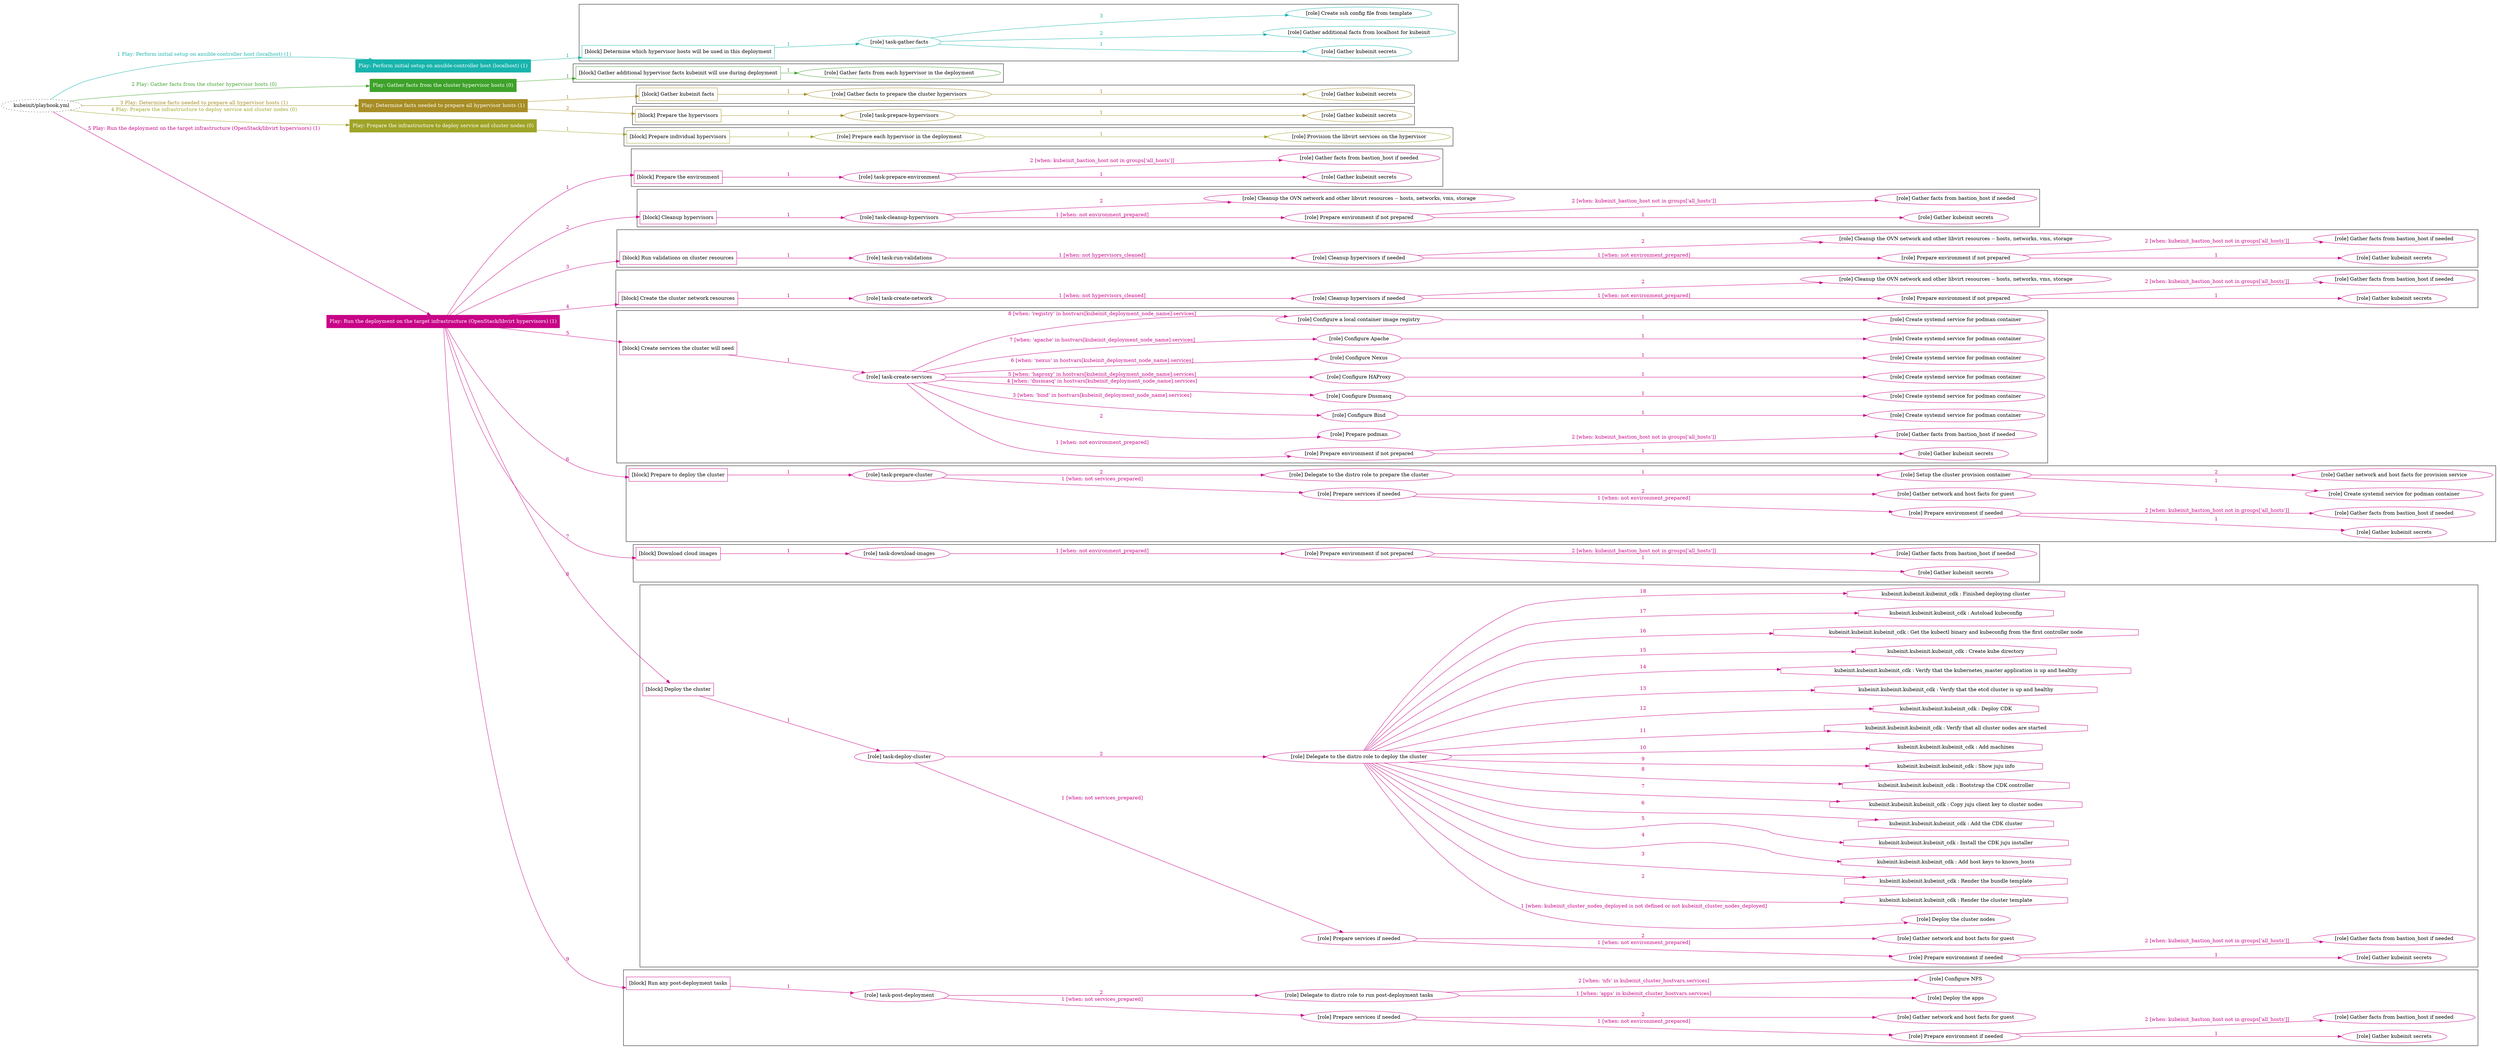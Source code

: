digraph {
	graph [concentrate=true ordering=in rankdir=LR ratio=fill]
	edge [esep=5 sep=10]
	"kubeinit/playbook.yml" [URL="/home/runner/work/kubeinit/kubeinit/kubeinit/playbook.yml" id=playbook_3039fa25 style=dotted]
	"kubeinit/playbook.yml" -> play_b10a71fa [label="1 Play: Perform initial setup on ansible-controller host (localhost) (1)" color="#18b4ad" fontcolor="#18b4ad" id=edge_play_b10a71fa labeltooltip="1 Play: Perform initial setup on ansible-controller host (localhost) (1)" tooltip="1 Play: Perform initial setup on ansible-controller host (localhost) (1)"]
	subgraph "Play: Perform initial setup on ansible-controller host (localhost) (1)" {
		play_b10a71fa [label="Play: Perform initial setup on ansible-controller host (localhost) (1)" URL="/home/runner/work/kubeinit/kubeinit/kubeinit/playbook.yml" color="#18b4ad" fontcolor="#ffffff" id=play_b10a71fa shape=box style=filled tooltip=localhost]
		play_b10a71fa -> block_a09d9162 [label=1 color="#18b4ad" fontcolor="#18b4ad" id=edge_block_a09d9162 labeltooltip=1 tooltip=1]
		subgraph cluster_block_a09d9162 {
			block_a09d9162 [label="[block] Determine which hypervisor hosts will be used in this deployment" URL="/home/runner/work/kubeinit/kubeinit/kubeinit/playbook.yml" color="#18b4ad" id=block_a09d9162 labeltooltip="Determine which hypervisor hosts will be used in this deployment" shape=box tooltip="Determine which hypervisor hosts will be used in this deployment"]
			block_a09d9162 -> role_ed4ad0ff [label="1 " color="#18b4ad" fontcolor="#18b4ad" id=edge_role_ed4ad0ff labeltooltip="1 " tooltip="1 "]
			subgraph "task-gather-facts" {
				role_ed4ad0ff [label="[role] task-gather-facts" URL="/home/runner/work/kubeinit/kubeinit/kubeinit/playbook.yml" color="#18b4ad" id=role_ed4ad0ff tooltip="task-gather-facts"]
				role_ed4ad0ff -> role_9c8046d5 [label="1 " color="#18b4ad" fontcolor="#18b4ad" id=edge_role_9c8046d5 labeltooltip="1 " tooltip="1 "]
				subgraph "Gather kubeinit secrets" {
					role_9c8046d5 [label="[role] Gather kubeinit secrets" URL="/home/runner/.ansible/collections/ansible_collections/kubeinit/kubeinit/roles/kubeinit_prepare/tasks/build_hypervisors_group.yml" color="#18b4ad" id=role_9c8046d5 tooltip="Gather kubeinit secrets"]
				}
				role_ed4ad0ff -> role_222e857c [label="2 " color="#18b4ad" fontcolor="#18b4ad" id=edge_role_222e857c labeltooltip="2 " tooltip="2 "]
				subgraph "Gather additional facts from localhost for kubeinit" {
					role_222e857c [label="[role] Gather additional facts from localhost for kubeinit" URL="/home/runner/.ansible/collections/ansible_collections/kubeinit/kubeinit/roles/kubeinit_prepare/tasks/build_hypervisors_group.yml" color="#18b4ad" id=role_222e857c tooltip="Gather additional facts from localhost for kubeinit"]
				}
				role_ed4ad0ff -> role_805cfefb [label="3 " color="#18b4ad" fontcolor="#18b4ad" id=edge_role_805cfefb labeltooltip="3 " tooltip="3 "]
				subgraph "Create ssh config file from template" {
					role_805cfefb [label="[role] Create ssh config file from template" URL="/home/runner/.ansible/collections/ansible_collections/kubeinit/kubeinit/roles/kubeinit_prepare/tasks/build_hypervisors_group.yml" color="#18b4ad" id=role_805cfefb tooltip="Create ssh config file from template"]
				}
			}
		}
	}
	"kubeinit/playbook.yml" -> play_fea22a9c [label="2 Play: Gather facts from the cluster hypervisor hosts (0)" color="#3ea22a" fontcolor="#3ea22a" id=edge_play_fea22a9c labeltooltip="2 Play: Gather facts from the cluster hypervisor hosts (0)" tooltip="2 Play: Gather facts from the cluster hypervisor hosts (0)"]
	subgraph "Play: Gather facts from the cluster hypervisor hosts (0)" {
		play_fea22a9c [label="Play: Gather facts from the cluster hypervisor hosts (0)" URL="/home/runner/work/kubeinit/kubeinit/kubeinit/playbook.yml" color="#3ea22a" fontcolor="#ffffff" id=play_fea22a9c shape=box style=filled tooltip="Play: Gather facts from the cluster hypervisor hosts (0)"]
		play_fea22a9c -> block_44a23bcb [label=1 color="#3ea22a" fontcolor="#3ea22a" id=edge_block_44a23bcb labeltooltip=1 tooltip=1]
		subgraph cluster_block_44a23bcb {
			block_44a23bcb [label="[block] Gather additional hypervisor facts kubeinit will use during deployment" URL="/home/runner/work/kubeinit/kubeinit/kubeinit/playbook.yml" color="#3ea22a" id=block_44a23bcb labeltooltip="Gather additional hypervisor facts kubeinit will use during deployment" shape=box tooltip="Gather additional hypervisor facts kubeinit will use during deployment"]
			block_44a23bcb -> role_b2a05b97 [label="1 " color="#3ea22a" fontcolor="#3ea22a" id=edge_role_b2a05b97 labeltooltip="1 " tooltip="1 "]
			subgraph "Gather facts from each hypervisor in the deployment" {
				role_b2a05b97 [label="[role] Gather facts from each hypervisor in the deployment" URL="/home/runner/work/kubeinit/kubeinit/kubeinit/playbook.yml" color="#3ea22a" id=role_b2a05b97 tooltip="Gather facts from each hypervisor in the deployment"]
			}
		}
	}
	"kubeinit/playbook.yml" -> play_687d8a14 [label="3 Play: Determine facts needed to prepare all hypervisor hosts (1)" color="#a78d25" fontcolor="#a78d25" id=edge_play_687d8a14 labeltooltip="3 Play: Determine facts needed to prepare all hypervisor hosts (1)" tooltip="3 Play: Determine facts needed to prepare all hypervisor hosts (1)"]
	subgraph "Play: Determine facts needed to prepare all hypervisor hosts (1)" {
		play_687d8a14 [label="Play: Determine facts needed to prepare all hypervisor hosts (1)" URL="/home/runner/work/kubeinit/kubeinit/kubeinit/playbook.yml" color="#a78d25" fontcolor="#ffffff" id=play_687d8a14 shape=box style=filled tooltip=localhost]
		play_687d8a14 -> block_27e7910b [label=1 color="#a78d25" fontcolor="#a78d25" id=edge_block_27e7910b labeltooltip=1 tooltip=1]
		subgraph cluster_block_27e7910b {
			block_27e7910b [label="[block] Gather kubeinit facts" URL="/home/runner/work/kubeinit/kubeinit/kubeinit/playbook.yml" color="#a78d25" id=block_27e7910b labeltooltip="Gather kubeinit facts" shape=box tooltip="Gather kubeinit facts"]
			block_27e7910b -> role_95e5f2c4 [label="1 " color="#a78d25" fontcolor="#a78d25" id=edge_role_95e5f2c4 labeltooltip="1 " tooltip="1 "]
			subgraph "Gather facts to prepare the cluster hypervisors" {
				role_95e5f2c4 [label="[role] Gather facts to prepare the cluster hypervisors" URL="/home/runner/work/kubeinit/kubeinit/kubeinit/playbook.yml" color="#a78d25" id=role_95e5f2c4 tooltip="Gather facts to prepare the cluster hypervisors"]
				role_95e5f2c4 -> role_c9f34643 [label="1 " color="#a78d25" fontcolor="#a78d25" id=edge_role_c9f34643 labeltooltip="1 " tooltip="1 "]
				subgraph "Gather kubeinit secrets" {
					role_c9f34643 [label="[role] Gather kubeinit secrets" URL="/home/runner/.ansible/collections/ansible_collections/kubeinit/kubeinit/roles/kubeinit_prepare/tasks/gather_kubeinit_facts.yml" color="#a78d25" id=role_c9f34643 tooltip="Gather kubeinit secrets"]
				}
			}
		}
		play_687d8a14 -> block_66b42778 [label=2 color="#a78d25" fontcolor="#a78d25" id=edge_block_66b42778 labeltooltip=2 tooltip=2]
		subgraph cluster_block_66b42778 {
			block_66b42778 [label="[block] Prepare the hypervisors" URL="/home/runner/work/kubeinit/kubeinit/kubeinit/playbook.yml" color="#a78d25" id=block_66b42778 labeltooltip="Prepare the hypervisors" shape=box tooltip="Prepare the hypervisors"]
			block_66b42778 -> role_39c14055 [label="1 " color="#a78d25" fontcolor="#a78d25" id=edge_role_39c14055 labeltooltip="1 " tooltip="1 "]
			subgraph "task-prepare-hypervisors" {
				role_39c14055 [label="[role] task-prepare-hypervisors" URL="/home/runner/work/kubeinit/kubeinit/kubeinit/playbook.yml" color="#a78d25" id=role_39c14055 tooltip="task-prepare-hypervisors"]
				role_39c14055 -> role_7871a11c [label="1 " color="#a78d25" fontcolor="#a78d25" id=edge_role_7871a11c labeltooltip="1 " tooltip="1 "]
				subgraph "Gather kubeinit secrets" {
					role_7871a11c [label="[role] Gather kubeinit secrets" URL="/home/runner/.ansible/collections/ansible_collections/kubeinit/kubeinit/roles/kubeinit_prepare/tasks/gather_kubeinit_facts.yml" color="#a78d25" id=role_7871a11c tooltip="Gather kubeinit secrets"]
				}
			}
		}
	}
	"kubeinit/playbook.yml" -> play_56f1f1bf [label="4 Play: Prepare the infrastructure to deploy service and cluster nodes (0)" color="#9fa428" fontcolor="#9fa428" id=edge_play_56f1f1bf labeltooltip="4 Play: Prepare the infrastructure to deploy service and cluster nodes (0)" tooltip="4 Play: Prepare the infrastructure to deploy service and cluster nodes (0)"]
	subgraph "Play: Prepare the infrastructure to deploy service and cluster nodes (0)" {
		play_56f1f1bf [label="Play: Prepare the infrastructure to deploy service and cluster nodes (0)" URL="/home/runner/work/kubeinit/kubeinit/kubeinit/playbook.yml" color="#9fa428" fontcolor="#ffffff" id=play_56f1f1bf shape=box style=filled tooltip="Play: Prepare the infrastructure to deploy service and cluster nodes (0)"]
		play_56f1f1bf -> block_8194e090 [label=1 color="#9fa428" fontcolor="#9fa428" id=edge_block_8194e090 labeltooltip=1 tooltip=1]
		subgraph cluster_block_8194e090 {
			block_8194e090 [label="[block] Prepare individual hypervisors" URL="/home/runner/work/kubeinit/kubeinit/kubeinit/playbook.yml" color="#9fa428" id=block_8194e090 labeltooltip="Prepare individual hypervisors" shape=box tooltip="Prepare individual hypervisors"]
			block_8194e090 -> role_e0cfa187 [label="1 " color="#9fa428" fontcolor="#9fa428" id=edge_role_e0cfa187 labeltooltip="1 " tooltip="1 "]
			subgraph "Prepare each hypervisor in the deployment" {
				role_e0cfa187 [label="[role] Prepare each hypervisor in the deployment" URL="/home/runner/work/kubeinit/kubeinit/kubeinit/playbook.yml" color="#9fa428" id=role_e0cfa187 tooltip="Prepare each hypervisor in the deployment"]
				role_e0cfa187 -> role_357cf993 [label="1 " color="#9fa428" fontcolor="#9fa428" id=edge_role_357cf993 labeltooltip="1 " tooltip="1 "]
				subgraph "Provision the libvirt services on the hypervisor" {
					role_357cf993 [label="[role] Provision the libvirt services on the hypervisor" URL="/home/runner/.ansible/collections/ansible_collections/kubeinit/kubeinit/roles/kubeinit_prepare/tasks/prepare_hypervisor.yml" color="#9fa428" id=role_357cf993 tooltip="Provision the libvirt services on the hypervisor"]
				}
			}
		}
	}
	"kubeinit/playbook.yml" -> play_c94fe840 [label="5 Play: Run the deployment on the target infrastructure (OpenStack/libvirt hypervisors) (1)" color="#c80487" fontcolor="#c80487" id=edge_play_c94fe840 labeltooltip="5 Play: Run the deployment on the target infrastructure (OpenStack/libvirt hypervisors) (1)" tooltip="5 Play: Run the deployment on the target infrastructure (OpenStack/libvirt hypervisors) (1)"]
	subgraph "Play: Run the deployment on the target infrastructure (OpenStack/libvirt hypervisors) (1)" {
		play_c94fe840 [label="Play: Run the deployment on the target infrastructure (OpenStack/libvirt hypervisors) (1)" URL="/home/runner/work/kubeinit/kubeinit/kubeinit/playbook.yml" color="#c80487" fontcolor="#ffffff" id=play_c94fe840 shape=box style=filled tooltip=localhost]
		play_c94fe840 -> block_fefea2fb [label=1 color="#c80487" fontcolor="#c80487" id=edge_block_fefea2fb labeltooltip=1 tooltip=1]
		subgraph cluster_block_fefea2fb {
			block_fefea2fb [label="[block] Prepare the environment" URL="/home/runner/work/kubeinit/kubeinit/kubeinit/playbook.yml" color="#c80487" id=block_fefea2fb labeltooltip="Prepare the environment" shape=box tooltip="Prepare the environment"]
			block_fefea2fb -> role_1c82b300 [label="1 " color="#c80487" fontcolor="#c80487" id=edge_role_1c82b300 labeltooltip="1 " tooltip="1 "]
			subgraph "task-prepare-environment" {
				role_1c82b300 [label="[role] task-prepare-environment" URL="/home/runner/work/kubeinit/kubeinit/kubeinit/playbook.yml" color="#c80487" id=role_1c82b300 tooltip="task-prepare-environment"]
				role_1c82b300 -> role_f1b8c4bc [label="1 " color="#c80487" fontcolor="#c80487" id=edge_role_f1b8c4bc labeltooltip="1 " tooltip="1 "]
				subgraph "Gather kubeinit secrets" {
					role_f1b8c4bc [label="[role] Gather kubeinit secrets" URL="/home/runner/.ansible/collections/ansible_collections/kubeinit/kubeinit/roles/kubeinit_prepare/tasks/gather_kubeinit_facts.yml" color="#c80487" id=role_f1b8c4bc tooltip="Gather kubeinit secrets"]
				}
				role_1c82b300 -> role_454d2843 [label="2 [when: kubeinit_bastion_host not in groups['all_hosts']]" color="#c80487" fontcolor="#c80487" id=edge_role_454d2843 labeltooltip="2 [when: kubeinit_bastion_host not in groups['all_hosts']]" tooltip="2 [when: kubeinit_bastion_host not in groups['all_hosts']]"]
				subgraph "Gather facts from bastion_host if needed" {
					role_454d2843 [label="[role] Gather facts from bastion_host if needed" URL="/home/runner/.ansible/collections/ansible_collections/kubeinit/kubeinit/roles/kubeinit_prepare/tasks/main.yml" color="#c80487" id=role_454d2843 tooltip="Gather facts from bastion_host if needed"]
				}
			}
		}
		play_c94fe840 -> block_13e71b1b [label=2 color="#c80487" fontcolor="#c80487" id=edge_block_13e71b1b labeltooltip=2 tooltip=2]
		subgraph cluster_block_13e71b1b {
			block_13e71b1b [label="[block] Cleanup hypervisors" URL="/home/runner/work/kubeinit/kubeinit/kubeinit/playbook.yml" color="#c80487" id=block_13e71b1b labeltooltip="Cleanup hypervisors" shape=box tooltip="Cleanup hypervisors"]
			block_13e71b1b -> role_e104fbf6 [label="1 " color="#c80487" fontcolor="#c80487" id=edge_role_e104fbf6 labeltooltip="1 " tooltip="1 "]
			subgraph "task-cleanup-hypervisors" {
				role_e104fbf6 [label="[role] task-cleanup-hypervisors" URL="/home/runner/work/kubeinit/kubeinit/kubeinit/playbook.yml" color="#c80487" id=role_e104fbf6 tooltip="task-cleanup-hypervisors"]
				role_e104fbf6 -> role_40d314d5 [label="1 [when: not environment_prepared]" color="#c80487" fontcolor="#c80487" id=edge_role_40d314d5 labeltooltip="1 [when: not environment_prepared]" tooltip="1 [when: not environment_prepared]"]
				subgraph "Prepare environment if not prepared" {
					role_40d314d5 [label="[role] Prepare environment if not prepared" URL="/home/runner/.ansible/collections/ansible_collections/kubeinit/kubeinit/roles/kubeinit_libvirt/tasks/cleanup_hypervisors.yml" color="#c80487" id=role_40d314d5 tooltip="Prepare environment if not prepared"]
					role_40d314d5 -> role_6a0fffb6 [label="1 " color="#c80487" fontcolor="#c80487" id=edge_role_6a0fffb6 labeltooltip="1 " tooltip="1 "]
					subgraph "Gather kubeinit secrets" {
						role_6a0fffb6 [label="[role] Gather kubeinit secrets" URL="/home/runner/.ansible/collections/ansible_collections/kubeinit/kubeinit/roles/kubeinit_prepare/tasks/gather_kubeinit_facts.yml" color="#c80487" id=role_6a0fffb6 tooltip="Gather kubeinit secrets"]
					}
					role_40d314d5 -> role_da1b4d07 [label="2 [when: kubeinit_bastion_host not in groups['all_hosts']]" color="#c80487" fontcolor="#c80487" id=edge_role_da1b4d07 labeltooltip="2 [when: kubeinit_bastion_host not in groups['all_hosts']]" tooltip="2 [when: kubeinit_bastion_host not in groups['all_hosts']]"]
					subgraph "Gather facts from bastion_host if needed" {
						role_da1b4d07 [label="[role] Gather facts from bastion_host if needed" URL="/home/runner/.ansible/collections/ansible_collections/kubeinit/kubeinit/roles/kubeinit_prepare/tasks/main.yml" color="#c80487" id=role_da1b4d07 tooltip="Gather facts from bastion_host if needed"]
					}
				}
				role_e104fbf6 -> role_c1bb8a8a [label="2 " color="#c80487" fontcolor="#c80487" id=edge_role_c1bb8a8a labeltooltip="2 " tooltip="2 "]
				subgraph "Cleanup the OVN network and other libvirt resources -- hosts, networks, vms, storage" {
					role_c1bb8a8a [label="[role] Cleanup the OVN network and other libvirt resources -- hosts, networks, vms, storage" URL="/home/runner/.ansible/collections/ansible_collections/kubeinit/kubeinit/roles/kubeinit_libvirt/tasks/cleanup_hypervisors.yml" color="#c80487" id=role_c1bb8a8a tooltip="Cleanup the OVN network and other libvirt resources -- hosts, networks, vms, storage"]
				}
			}
		}
		play_c94fe840 -> block_d7f44670 [label=3 color="#c80487" fontcolor="#c80487" id=edge_block_d7f44670 labeltooltip=3 tooltip=3]
		subgraph cluster_block_d7f44670 {
			block_d7f44670 [label="[block] Run validations on cluster resources" URL="/home/runner/work/kubeinit/kubeinit/kubeinit/playbook.yml" color="#c80487" id=block_d7f44670 labeltooltip="Run validations on cluster resources" shape=box tooltip="Run validations on cluster resources"]
			block_d7f44670 -> role_faef1360 [label="1 " color="#c80487" fontcolor="#c80487" id=edge_role_faef1360 labeltooltip="1 " tooltip="1 "]
			subgraph "task-run-validations" {
				role_faef1360 [label="[role] task-run-validations" URL="/home/runner/work/kubeinit/kubeinit/kubeinit/playbook.yml" color="#c80487" id=role_faef1360 tooltip="task-run-validations"]
				role_faef1360 -> role_5eee62ae [label="1 [when: not hypervisors_cleaned]" color="#c80487" fontcolor="#c80487" id=edge_role_5eee62ae labeltooltip="1 [when: not hypervisors_cleaned]" tooltip="1 [when: not hypervisors_cleaned]"]
				subgraph "Cleanup hypervisors if needed" {
					role_5eee62ae [label="[role] Cleanup hypervisors if needed" URL="/home/runner/.ansible/collections/ansible_collections/kubeinit/kubeinit/roles/kubeinit_validations/tasks/main.yml" color="#c80487" id=role_5eee62ae tooltip="Cleanup hypervisors if needed"]
					role_5eee62ae -> role_2dfac95b [label="1 [when: not environment_prepared]" color="#c80487" fontcolor="#c80487" id=edge_role_2dfac95b labeltooltip="1 [when: not environment_prepared]" tooltip="1 [when: not environment_prepared]"]
					subgraph "Prepare environment if not prepared" {
						role_2dfac95b [label="[role] Prepare environment if not prepared" URL="/home/runner/.ansible/collections/ansible_collections/kubeinit/kubeinit/roles/kubeinit_libvirt/tasks/cleanup_hypervisors.yml" color="#c80487" id=role_2dfac95b tooltip="Prepare environment if not prepared"]
						role_2dfac95b -> role_0d658691 [label="1 " color="#c80487" fontcolor="#c80487" id=edge_role_0d658691 labeltooltip="1 " tooltip="1 "]
						subgraph "Gather kubeinit secrets" {
							role_0d658691 [label="[role] Gather kubeinit secrets" URL="/home/runner/.ansible/collections/ansible_collections/kubeinit/kubeinit/roles/kubeinit_prepare/tasks/gather_kubeinit_facts.yml" color="#c80487" id=role_0d658691 tooltip="Gather kubeinit secrets"]
						}
						role_2dfac95b -> role_ba518c7f [label="2 [when: kubeinit_bastion_host not in groups['all_hosts']]" color="#c80487" fontcolor="#c80487" id=edge_role_ba518c7f labeltooltip="2 [when: kubeinit_bastion_host not in groups['all_hosts']]" tooltip="2 [when: kubeinit_bastion_host not in groups['all_hosts']]"]
						subgraph "Gather facts from bastion_host if needed" {
							role_ba518c7f [label="[role] Gather facts from bastion_host if needed" URL="/home/runner/.ansible/collections/ansible_collections/kubeinit/kubeinit/roles/kubeinit_prepare/tasks/main.yml" color="#c80487" id=role_ba518c7f tooltip="Gather facts from bastion_host if needed"]
						}
					}
					role_5eee62ae -> role_94247ddf [label="2 " color="#c80487" fontcolor="#c80487" id=edge_role_94247ddf labeltooltip="2 " tooltip="2 "]
					subgraph "Cleanup the OVN network and other libvirt resources -- hosts, networks, vms, storage" {
						role_94247ddf [label="[role] Cleanup the OVN network and other libvirt resources -- hosts, networks, vms, storage" URL="/home/runner/.ansible/collections/ansible_collections/kubeinit/kubeinit/roles/kubeinit_libvirt/tasks/cleanup_hypervisors.yml" color="#c80487" id=role_94247ddf tooltip="Cleanup the OVN network and other libvirt resources -- hosts, networks, vms, storage"]
					}
				}
			}
		}
		play_c94fe840 -> block_568488ff [label=4 color="#c80487" fontcolor="#c80487" id=edge_block_568488ff labeltooltip=4 tooltip=4]
		subgraph cluster_block_568488ff {
			block_568488ff [label="[block] Create the cluster network resources" URL="/home/runner/work/kubeinit/kubeinit/kubeinit/playbook.yml" color="#c80487" id=block_568488ff labeltooltip="Create the cluster network resources" shape=box tooltip="Create the cluster network resources"]
			block_568488ff -> role_731b5fc0 [label="1 " color="#c80487" fontcolor="#c80487" id=edge_role_731b5fc0 labeltooltip="1 " tooltip="1 "]
			subgraph "task-create-network" {
				role_731b5fc0 [label="[role] task-create-network" URL="/home/runner/work/kubeinit/kubeinit/kubeinit/playbook.yml" color="#c80487" id=role_731b5fc0 tooltip="task-create-network"]
				role_731b5fc0 -> role_dfed2b25 [label="1 [when: not hypervisors_cleaned]" color="#c80487" fontcolor="#c80487" id=edge_role_dfed2b25 labeltooltip="1 [when: not hypervisors_cleaned]" tooltip="1 [when: not hypervisors_cleaned]"]
				subgraph "Cleanup hypervisors if needed" {
					role_dfed2b25 [label="[role] Cleanup hypervisors if needed" URL="/home/runner/.ansible/collections/ansible_collections/kubeinit/kubeinit/roles/kubeinit_libvirt/tasks/create_network.yml" color="#c80487" id=role_dfed2b25 tooltip="Cleanup hypervisors if needed"]
					role_dfed2b25 -> role_f4d0b004 [label="1 [when: not environment_prepared]" color="#c80487" fontcolor="#c80487" id=edge_role_f4d0b004 labeltooltip="1 [when: not environment_prepared]" tooltip="1 [when: not environment_prepared]"]
					subgraph "Prepare environment if not prepared" {
						role_f4d0b004 [label="[role] Prepare environment if not prepared" URL="/home/runner/.ansible/collections/ansible_collections/kubeinit/kubeinit/roles/kubeinit_libvirt/tasks/cleanup_hypervisors.yml" color="#c80487" id=role_f4d0b004 tooltip="Prepare environment if not prepared"]
						role_f4d0b004 -> role_d0d489fb [label="1 " color="#c80487" fontcolor="#c80487" id=edge_role_d0d489fb labeltooltip="1 " tooltip="1 "]
						subgraph "Gather kubeinit secrets" {
							role_d0d489fb [label="[role] Gather kubeinit secrets" URL="/home/runner/.ansible/collections/ansible_collections/kubeinit/kubeinit/roles/kubeinit_prepare/tasks/gather_kubeinit_facts.yml" color="#c80487" id=role_d0d489fb tooltip="Gather kubeinit secrets"]
						}
						role_f4d0b004 -> role_2885b9c8 [label="2 [when: kubeinit_bastion_host not in groups['all_hosts']]" color="#c80487" fontcolor="#c80487" id=edge_role_2885b9c8 labeltooltip="2 [when: kubeinit_bastion_host not in groups['all_hosts']]" tooltip="2 [when: kubeinit_bastion_host not in groups['all_hosts']]"]
						subgraph "Gather facts from bastion_host if needed" {
							role_2885b9c8 [label="[role] Gather facts from bastion_host if needed" URL="/home/runner/.ansible/collections/ansible_collections/kubeinit/kubeinit/roles/kubeinit_prepare/tasks/main.yml" color="#c80487" id=role_2885b9c8 tooltip="Gather facts from bastion_host if needed"]
						}
					}
					role_dfed2b25 -> role_3b4c55d2 [label="2 " color="#c80487" fontcolor="#c80487" id=edge_role_3b4c55d2 labeltooltip="2 " tooltip="2 "]
					subgraph "Cleanup the OVN network and other libvirt resources -- hosts, networks, vms, storage" {
						role_3b4c55d2 [label="[role] Cleanup the OVN network and other libvirt resources -- hosts, networks, vms, storage" URL="/home/runner/.ansible/collections/ansible_collections/kubeinit/kubeinit/roles/kubeinit_libvirt/tasks/cleanup_hypervisors.yml" color="#c80487" id=role_3b4c55d2 tooltip="Cleanup the OVN network and other libvirt resources -- hosts, networks, vms, storage"]
					}
				}
			}
		}
		play_c94fe840 -> block_b277057f [label=5 color="#c80487" fontcolor="#c80487" id=edge_block_b277057f labeltooltip=5 tooltip=5]
		subgraph cluster_block_b277057f {
			block_b277057f [label="[block] Create services the cluster will need" URL="/home/runner/work/kubeinit/kubeinit/kubeinit/playbook.yml" color="#c80487" id=block_b277057f labeltooltip="Create services the cluster will need" shape=box tooltip="Create services the cluster will need"]
			block_b277057f -> role_f1d7e10e [label="1 " color="#c80487" fontcolor="#c80487" id=edge_role_f1d7e10e labeltooltip="1 " tooltip="1 "]
			subgraph "task-create-services" {
				role_f1d7e10e [label="[role] task-create-services" URL="/home/runner/work/kubeinit/kubeinit/kubeinit/playbook.yml" color="#c80487" id=role_f1d7e10e tooltip="task-create-services"]
				role_f1d7e10e -> role_ebb029e9 [label="1 [when: not environment_prepared]" color="#c80487" fontcolor="#c80487" id=edge_role_ebb029e9 labeltooltip="1 [when: not environment_prepared]" tooltip="1 [when: not environment_prepared]"]
				subgraph "Prepare environment if not prepared" {
					role_ebb029e9 [label="[role] Prepare environment if not prepared" URL="/home/runner/.ansible/collections/ansible_collections/kubeinit/kubeinit/roles/kubeinit_services/tasks/main.yml" color="#c80487" id=role_ebb029e9 tooltip="Prepare environment if not prepared"]
					role_ebb029e9 -> role_a9fee276 [label="1 " color="#c80487" fontcolor="#c80487" id=edge_role_a9fee276 labeltooltip="1 " tooltip="1 "]
					subgraph "Gather kubeinit secrets" {
						role_a9fee276 [label="[role] Gather kubeinit secrets" URL="/home/runner/.ansible/collections/ansible_collections/kubeinit/kubeinit/roles/kubeinit_prepare/tasks/gather_kubeinit_facts.yml" color="#c80487" id=role_a9fee276 tooltip="Gather kubeinit secrets"]
					}
					role_ebb029e9 -> role_eb088b57 [label="2 [when: kubeinit_bastion_host not in groups['all_hosts']]" color="#c80487" fontcolor="#c80487" id=edge_role_eb088b57 labeltooltip="2 [when: kubeinit_bastion_host not in groups['all_hosts']]" tooltip="2 [when: kubeinit_bastion_host not in groups['all_hosts']]"]
					subgraph "Gather facts from bastion_host if needed" {
						role_eb088b57 [label="[role] Gather facts from bastion_host if needed" URL="/home/runner/.ansible/collections/ansible_collections/kubeinit/kubeinit/roles/kubeinit_prepare/tasks/main.yml" color="#c80487" id=role_eb088b57 tooltip="Gather facts from bastion_host if needed"]
					}
				}
				role_f1d7e10e -> role_36617dc8 [label="2 " color="#c80487" fontcolor="#c80487" id=edge_role_36617dc8 labeltooltip="2 " tooltip="2 "]
				subgraph "Prepare podman" {
					role_36617dc8 [label="[role] Prepare podman" URL="/home/runner/.ansible/collections/ansible_collections/kubeinit/kubeinit/roles/kubeinit_services/tasks/00_create_service_pod.yml" color="#c80487" id=role_36617dc8 tooltip="Prepare podman"]
				}
				role_f1d7e10e -> role_48e1b323 [label="3 [when: 'bind' in hostvars[kubeinit_deployment_node_name].services]" color="#c80487" fontcolor="#c80487" id=edge_role_48e1b323 labeltooltip="3 [when: 'bind' in hostvars[kubeinit_deployment_node_name].services]" tooltip="3 [when: 'bind' in hostvars[kubeinit_deployment_node_name].services]"]
				subgraph "Configure Bind" {
					role_48e1b323 [label="[role] Configure Bind" URL="/home/runner/.ansible/collections/ansible_collections/kubeinit/kubeinit/roles/kubeinit_services/tasks/start_services_containers.yml" color="#c80487" id=role_48e1b323 tooltip="Configure Bind"]
					role_48e1b323 -> role_6ec9bcbc [label="1 " color="#c80487" fontcolor="#c80487" id=edge_role_6ec9bcbc labeltooltip="1 " tooltip="1 "]
					subgraph "Create systemd service for podman container" {
						role_6ec9bcbc [label="[role] Create systemd service for podman container" URL="/home/runner/.ansible/collections/ansible_collections/kubeinit/kubeinit/roles/kubeinit_bind/tasks/main.yml" color="#c80487" id=role_6ec9bcbc tooltip="Create systemd service for podman container"]
					}
				}
				role_f1d7e10e -> role_9a24b811 [label="4 [when: 'dnsmasq' in hostvars[kubeinit_deployment_node_name].services]" color="#c80487" fontcolor="#c80487" id=edge_role_9a24b811 labeltooltip="4 [when: 'dnsmasq' in hostvars[kubeinit_deployment_node_name].services]" tooltip="4 [when: 'dnsmasq' in hostvars[kubeinit_deployment_node_name].services]"]
				subgraph "Configure Dnsmasq" {
					role_9a24b811 [label="[role] Configure Dnsmasq" URL="/home/runner/.ansible/collections/ansible_collections/kubeinit/kubeinit/roles/kubeinit_services/tasks/start_services_containers.yml" color="#c80487" id=role_9a24b811 tooltip="Configure Dnsmasq"]
					role_9a24b811 -> role_559f025a [label="1 " color="#c80487" fontcolor="#c80487" id=edge_role_559f025a labeltooltip="1 " tooltip="1 "]
					subgraph "Create systemd service for podman container" {
						role_559f025a [label="[role] Create systemd service for podman container" URL="/home/runner/.ansible/collections/ansible_collections/kubeinit/kubeinit/roles/kubeinit_dnsmasq/tasks/main.yml" color="#c80487" id=role_559f025a tooltip="Create systemd service for podman container"]
					}
				}
				role_f1d7e10e -> role_ca84ba16 [label="5 [when: 'haproxy' in hostvars[kubeinit_deployment_node_name].services]" color="#c80487" fontcolor="#c80487" id=edge_role_ca84ba16 labeltooltip="5 [when: 'haproxy' in hostvars[kubeinit_deployment_node_name].services]" tooltip="5 [when: 'haproxy' in hostvars[kubeinit_deployment_node_name].services]"]
				subgraph "Configure HAProxy" {
					role_ca84ba16 [label="[role] Configure HAProxy" URL="/home/runner/.ansible/collections/ansible_collections/kubeinit/kubeinit/roles/kubeinit_services/tasks/start_services_containers.yml" color="#c80487" id=role_ca84ba16 tooltip="Configure HAProxy"]
					role_ca84ba16 -> role_70486f0a [label="1 " color="#c80487" fontcolor="#c80487" id=edge_role_70486f0a labeltooltip="1 " tooltip="1 "]
					subgraph "Create systemd service for podman container" {
						role_70486f0a [label="[role] Create systemd service for podman container" URL="/home/runner/.ansible/collections/ansible_collections/kubeinit/kubeinit/roles/kubeinit_haproxy/tasks/main.yml" color="#c80487" id=role_70486f0a tooltip="Create systemd service for podman container"]
					}
				}
				role_f1d7e10e -> role_3168c229 [label="6 [when: 'nexus' in hostvars[kubeinit_deployment_node_name].services]" color="#c80487" fontcolor="#c80487" id=edge_role_3168c229 labeltooltip="6 [when: 'nexus' in hostvars[kubeinit_deployment_node_name].services]" tooltip="6 [when: 'nexus' in hostvars[kubeinit_deployment_node_name].services]"]
				subgraph "Configure Nexus" {
					role_3168c229 [label="[role] Configure Nexus" URL="/home/runner/.ansible/collections/ansible_collections/kubeinit/kubeinit/roles/kubeinit_services/tasks/start_services_containers.yml" color="#c80487" id=role_3168c229 tooltip="Configure Nexus"]
					role_3168c229 -> role_47121344 [label="1 " color="#c80487" fontcolor="#c80487" id=edge_role_47121344 labeltooltip="1 " tooltip="1 "]
					subgraph "Create systemd service for podman container" {
						role_47121344 [label="[role] Create systemd service for podman container" URL="/home/runner/.ansible/collections/ansible_collections/kubeinit/kubeinit/roles/kubeinit_nexus/tasks/main.yml" color="#c80487" id=role_47121344 tooltip="Create systemd service for podman container"]
					}
				}
				role_f1d7e10e -> role_3388d54a [label="7 [when: 'apache' in hostvars[kubeinit_deployment_node_name].services]" color="#c80487" fontcolor="#c80487" id=edge_role_3388d54a labeltooltip="7 [when: 'apache' in hostvars[kubeinit_deployment_node_name].services]" tooltip="7 [when: 'apache' in hostvars[kubeinit_deployment_node_name].services]"]
				subgraph "Configure Apache" {
					role_3388d54a [label="[role] Configure Apache" URL="/home/runner/.ansible/collections/ansible_collections/kubeinit/kubeinit/roles/kubeinit_services/tasks/start_services_containers.yml" color="#c80487" id=role_3388d54a tooltip="Configure Apache"]
					role_3388d54a -> role_fc9a23f1 [label="1 " color="#c80487" fontcolor="#c80487" id=edge_role_fc9a23f1 labeltooltip="1 " tooltip="1 "]
					subgraph "Create systemd service for podman container" {
						role_fc9a23f1 [label="[role] Create systemd service for podman container" URL="/home/runner/.ansible/collections/ansible_collections/kubeinit/kubeinit/roles/kubeinit_apache/tasks/main.yml" color="#c80487" id=role_fc9a23f1 tooltip="Create systemd service for podman container"]
					}
				}
				role_f1d7e10e -> role_b786d6ce [label="8 [when: 'registry' in hostvars[kubeinit_deployment_node_name].services]" color="#c80487" fontcolor="#c80487" id=edge_role_b786d6ce labeltooltip="8 [when: 'registry' in hostvars[kubeinit_deployment_node_name].services]" tooltip="8 [when: 'registry' in hostvars[kubeinit_deployment_node_name].services]"]
				subgraph "Configure a local container image registry" {
					role_b786d6ce [label="[role] Configure a local container image registry" URL="/home/runner/.ansible/collections/ansible_collections/kubeinit/kubeinit/roles/kubeinit_services/tasks/start_services_containers.yml" color="#c80487" id=role_b786d6ce tooltip="Configure a local container image registry"]
					role_b786d6ce -> role_f78e83b3 [label="1 " color="#c80487" fontcolor="#c80487" id=edge_role_f78e83b3 labeltooltip="1 " tooltip="1 "]
					subgraph "Create systemd service for podman container" {
						role_f78e83b3 [label="[role] Create systemd service for podman container" URL="/home/runner/.ansible/collections/ansible_collections/kubeinit/kubeinit/roles/kubeinit_registry/tasks/main.yml" color="#c80487" id=role_f78e83b3 tooltip="Create systemd service for podman container"]
					}
				}
			}
		}
		play_c94fe840 -> block_b1db5346 [label=6 color="#c80487" fontcolor="#c80487" id=edge_block_b1db5346 labeltooltip=6 tooltip=6]
		subgraph cluster_block_b1db5346 {
			block_b1db5346 [label="[block] Prepare to deploy the cluster" URL="/home/runner/work/kubeinit/kubeinit/kubeinit/playbook.yml" color="#c80487" id=block_b1db5346 labeltooltip="Prepare to deploy the cluster" shape=box tooltip="Prepare to deploy the cluster"]
			block_b1db5346 -> role_5f499e06 [label="1 " color="#c80487" fontcolor="#c80487" id=edge_role_5f499e06 labeltooltip="1 " tooltip="1 "]
			subgraph "task-prepare-cluster" {
				role_5f499e06 [label="[role] task-prepare-cluster" URL="/home/runner/work/kubeinit/kubeinit/kubeinit/playbook.yml" color="#c80487" id=role_5f499e06 tooltip="task-prepare-cluster"]
				role_5f499e06 -> role_67cd1ab6 [label="1 [when: not services_prepared]" color="#c80487" fontcolor="#c80487" id=edge_role_67cd1ab6 labeltooltip="1 [when: not services_prepared]" tooltip="1 [when: not services_prepared]"]
				subgraph "Prepare services if needed" {
					role_67cd1ab6 [label="[role] Prepare services if needed" URL="/home/runner/.ansible/collections/ansible_collections/kubeinit/kubeinit/roles/kubeinit_prepare/tasks/prepare_cluster.yml" color="#c80487" id=role_67cd1ab6 tooltip="Prepare services if needed"]
					role_67cd1ab6 -> role_a3b105a7 [label="1 [when: not environment_prepared]" color="#c80487" fontcolor="#c80487" id=edge_role_a3b105a7 labeltooltip="1 [when: not environment_prepared]" tooltip="1 [when: not environment_prepared]"]
					subgraph "Prepare environment if needed" {
						role_a3b105a7 [label="[role] Prepare environment if needed" URL="/home/runner/.ansible/collections/ansible_collections/kubeinit/kubeinit/roles/kubeinit_services/tasks/prepare_services.yml" color="#c80487" id=role_a3b105a7 tooltip="Prepare environment if needed"]
						role_a3b105a7 -> role_f01bdc9d [label="1 " color="#c80487" fontcolor="#c80487" id=edge_role_f01bdc9d labeltooltip="1 " tooltip="1 "]
						subgraph "Gather kubeinit secrets" {
							role_f01bdc9d [label="[role] Gather kubeinit secrets" URL="/home/runner/.ansible/collections/ansible_collections/kubeinit/kubeinit/roles/kubeinit_prepare/tasks/gather_kubeinit_facts.yml" color="#c80487" id=role_f01bdc9d tooltip="Gather kubeinit secrets"]
						}
						role_a3b105a7 -> role_9041ae6e [label="2 [when: kubeinit_bastion_host not in groups['all_hosts']]" color="#c80487" fontcolor="#c80487" id=edge_role_9041ae6e labeltooltip="2 [when: kubeinit_bastion_host not in groups['all_hosts']]" tooltip="2 [when: kubeinit_bastion_host not in groups['all_hosts']]"]
						subgraph "Gather facts from bastion_host if needed" {
							role_9041ae6e [label="[role] Gather facts from bastion_host if needed" URL="/home/runner/.ansible/collections/ansible_collections/kubeinit/kubeinit/roles/kubeinit_prepare/tasks/main.yml" color="#c80487" id=role_9041ae6e tooltip="Gather facts from bastion_host if needed"]
						}
					}
					role_67cd1ab6 -> role_3f199328 [label="2 " color="#c80487" fontcolor="#c80487" id=edge_role_3f199328 labeltooltip="2 " tooltip="2 "]
					subgraph "Gather network and host facts for guest" {
						role_3f199328 [label="[role] Gather network and host facts for guest" URL="/home/runner/.ansible/collections/ansible_collections/kubeinit/kubeinit/roles/kubeinit_services/tasks/prepare_services.yml" color="#c80487" id=role_3f199328 tooltip="Gather network and host facts for guest"]
					}
				}
				role_5f499e06 -> role_8db8c59e [label="2 " color="#c80487" fontcolor="#c80487" id=edge_role_8db8c59e labeltooltip="2 " tooltip="2 "]
				subgraph "Delegate to the distro role to prepare the cluster" {
					role_8db8c59e [label="[role] Delegate to the distro role to prepare the cluster" URL="/home/runner/.ansible/collections/ansible_collections/kubeinit/kubeinit/roles/kubeinit_prepare/tasks/prepare_cluster.yml" color="#c80487" id=role_8db8c59e tooltip="Delegate to the distro role to prepare the cluster"]
					role_8db8c59e -> role_9f841344 [label="1 " color="#c80487" fontcolor="#c80487" id=edge_role_9f841344 labeltooltip="1 " tooltip="1 "]
					subgraph "Setup the cluster provision container" {
						role_9f841344 [label="[role] Setup the cluster provision container" URL="/home/runner/.ansible/collections/ansible_collections/kubeinit/kubeinit/roles/kubeinit_cdk/tasks/prepare_cluster.yml" color="#c80487" id=role_9f841344 tooltip="Setup the cluster provision container"]
						role_9f841344 -> role_16be3295 [label="1 " color="#c80487" fontcolor="#c80487" id=edge_role_16be3295 labeltooltip="1 " tooltip="1 "]
						subgraph "Create systemd service for podman container" {
							role_16be3295 [label="[role] Create systemd service for podman container" URL="/home/runner/.ansible/collections/ansible_collections/kubeinit/kubeinit/roles/kubeinit_services/tasks/create_provision_container.yml" color="#c80487" id=role_16be3295 tooltip="Create systemd service for podman container"]
						}
						role_9f841344 -> role_494ab0c1 [label="2 " color="#c80487" fontcolor="#c80487" id=edge_role_494ab0c1 labeltooltip="2 " tooltip="2 "]
						subgraph "Gather network and host facts for provision service" {
							role_494ab0c1 [label="[role] Gather network and host facts for provision service" URL="/home/runner/.ansible/collections/ansible_collections/kubeinit/kubeinit/roles/kubeinit_services/tasks/create_provision_container.yml" color="#c80487" id=role_494ab0c1 tooltip="Gather network and host facts for provision service"]
						}
					}
				}
			}
		}
		play_c94fe840 -> block_d208c617 [label=7 color="#c80487" fontcolor="#c80487" id=edge_block_d208c617 labeltooltip=7 tooltip=7]
		subgraph cluster_block_d208c617 {
			block_d208c617 [label="[block] Download cloud images" URL="/home/runner/work/kubeinit/kubeinit/kubeinit/playbook.yml" color="#c80487" id=block_d208c617 labeltooltip="Download cloud images" shape=box tooltip="Download cloud images"]
			block_d208c617 -> role_2d628c3c [label="1 " color="#c80487" fontcolor="#c80487" id=edge_role_2d628c3c labeltooltip="1 " tooltip="1 "]
			subgraph "task-download-images" {
				role_2d628c3c [label="[role] task-download-images" URL="/home/runner/work/kubeinit/kubeinit/kubeinit/playbook.yml" color="#c80487" id=role_2d628c3c tooltip="task-download-images"]
				role_2d628c3c -> role_f68b25fa [label="1 [when: not environment_prepared]" color="#c80487" fontcolor="#c80487" id=edge_role_f68b25fa labeltooltip="1 [when: not environment_prepared]" tooltip="1 [when: not environment_prepared]"]
				subgraph "Prepare environment if not prepared" {
					role_f68b25fa [label="[role] Prepare environment if not prepared" URL="/home/runner/.ansible/collections/ansible_collections/kubeinit/kubeinit/roles/kubeinit_libvirt/tasks/download_cloud_images.yml" color="#c80487" id=role_f68b25fa tooltip="Prepare environment if not prepared"]
					role_f68b25fa -> role_d9e2300e [label="1 " color="#c80487" fontcolor="#c80487" id=edge_role_d9e2300e labeltooltip="1 " tooltip="1 "]
					subgraph "Gather kubeinit secrets" {
						role_d9e2300e [label="[role] Gather kubeinit secrets" URL="/home/runner/.ansible/collections/ansible_collections/kubeinit/kubeinit/roles/kubeinit_prepare/tasks/gather_kubeinit_facts.yml" color="#c80487" id=role_d9e2300e tooltip="Gather kubeinit secrets"]
					}
					role_f68b25fa -> role_1dd71389 [label="2 [when: kubeinit_bastion_host not in groups['all_hosts']]" color="#c80487" fontcolor="#c80487" id=edge_role_1dd71389 labeltooltip="2 [when: kubeinit_bastion_host not in groups['all_hosts']]" tooltip="2 [when: kubeinit_bastion_host not in groups['all_hosts']]"]
					subgraph "Gather facts from bastion_host if needed" {
						role_1dd71389 [label="[role] Gather facts from bastion_host if needed" URL="/home/runner/.ansible/collections/ansible_collections/kubeinit/kubeinit/roles/kubeinit_prepare/tasks/main.yml" color="#c80487" id=role_1dd71389 tooltip="Gather facts from bastion_host if needed"]
					}
				}
			}
		}
		play_c94fe840 -> block_6a53e94d [label=8 color="#c80487" fontcolor="#c80487" id=edge_block_6a53e94d labeltooltip=8 tooltip=8]
		subgraph cluster_block_6a53e94d {
			block_6a53e94d [label="[block] Deploy the cluster" URL="/home/runner/work/kubeinit/kubeinit/kubeinit/playbook.yml" color="#c80487" id=block_6a53e94d labeltooltip="Deploy the cluster" shape=box tooltip="Deploy the cluster"]
			block_6a53e94d -> role_a016dade [label="1 " color="#c80487" fontcolor="#c80487" id=edge_role_a016dade labeltooltip="1 " tooltip="1 "]
			subgraph "task-deploy-cluster" {
				role_a016dade [label="[role] task-deploy-cluster" URL="/home/runner/work/kubeinit/kubeinit/kubeinit/playbook.yml" color="#c80487" id=role_a016dade tooltip="task-deploy-cluster"]
				role_a016dade -> role_b1f35e44 [label="1 [when: not services_prepared]" color="#c80487" fontcolor="#c80487" id=edge_role_b1f35e44 labeltooltip="1 [when: not services_prepared]" tooltip="1 [when: not services_prepared]"]
				subgraph "Prepare services if needed" {
					role_b1f35e44 [label="[role] Prepare services if needed" URL="/home/runner/.ansible/collections/ansible_collections/kubeinit/kubeinit/roles/kubeinit_prepare/tasks/deploy_cluster.yml" color="#c80487" id=role_b1f35e44 tooltip="Prepare services if needed"]
					role_b1f35e44 -> role_7da622a2 [label="1 [when: not environment_prepared]" color="#c80487" fontcolor="#c80487" id=edge_role_7da622a2 labeltooltip="1 [when: not environment_prepared]" tooltip="1 [when: not environment_prepared]"]
					subgraph "Prepare environment if needed" {
						role_7da622a2 [label="[role] Prepare environment if needed" URL="/home/runner/.ansible/collections/ansible_collections/kubeinit/kubeinit/roles/kubeinit_services/tasks/prepare_services.yml" color="#c80487" id=role_7da622a2 tooltip="Prepare environment if needed"]
						role_7da622a2 -> role_fa7a6f8a [label="1 " color="#c80487" fontcolor="#c80487" id=edge_role_fa7a6f8a labeltooltip="1 " tooltip="1 "]
						subgraph "Gather kubeinit secrets" {
							role_fa7a6f8a [label="[role] Gather kubeinit secrets" URL="/home/runner/.ansible/collections/ansible_collections/kubeinit/kubeinit/roles/kubeinit_prepare/tasks/gather_kubeinit_facts.yml" color="#c80487" id=role_fa7a6f8a tooltip="Gather kubeinit secrets"]
						}
						role_7da622a2 -> role_ce80a365 [label="2 [when: kubeinit_bastion_host not in groups['all_hosts']]" color="#c80487" fontcolor="#c80487" id=edge_role_ce80a365 labeltooltip="2 [when: kubeinit_bastion_host not in groups['all_hosts']]" tooltip="2 [when: kubeinit_bastion_host not in groups['all_hosts']]"]
						subgraph "Gather facts from bastion_host if needed" {
							role_ce80a365 [label="[role] Gather facts from bastion_host if needed" URL="/home/runner/.ansible/collections/ansible_collections/kubeinit/kubeinit/roles/kubeinit_prepare/tasks/main.yml" color="#c80487" id=role_ce80a365 tooltip="Gather facts from bastion_host if needed"]
						}
					}
					role_b1f35e44 -> role_45f3134d [label="2 " color="#c80487" fontcolor="#c80487" id=edge_role_45f3134d labeltooltip="2 " tooltip="2 "]
					subgraph "Gather network and host facts for guest" {
						role_45f3134d [label="[role] Gather network and host facts for guest" URL="/home/runner/.ansible/collections/ansible_collections/kubeinit/kubeinit/roles/kubeinit_services/tasks/prepare_services.yml" color="#c80487" id=role_45f3134d tooltip="Gather network and host facts for guest"]
					}
				}
				role_a016dade -> role_ba4ed213 [label="2 " color="#c80487" fontcolor="#c80487" id=edge_role_ba4ed213 labeltooltip="2 " tooltip="2 "]
				subgraph "Delegate to the distro role to deploy the cluster" {
					role_ba4ed213 [label="[role] Delegate to the distro role to deploy the cluster" URL="/home/runner/.ansible/collections/ansible_collections/kubeinit/kubeinit/roles/kubeinit_prepare/tasks/deploy_cluster.yml" color="#c80487" id=role_ba4ed213 tooltip="Delegate to the distro role to deploy the cluster"]
					role_ba4ed213 -> role_0970f3c7 [label="1 [when: kubeinit_cluster_nodes_deployed is not defined or not kubeinit_cluster_nodes_deployed]" color="#c80487" fontcolor="#c80487" id=edge_role_0970f3c7 labeltooltip="1 [when: kubeinit_cluster_nodes_deployed is not defined or not kubeinit_cluster_nodes_deployed]" tooltip="1 [when: kubeinit_cluster_nodes_deployed is not defined or not kubeinit_cluster_nodes_deployed]"]
					subgraph "Deploy the cluster nodes" {
						role_0970f3c7 [label="[role] Deploy the cluster nodes" URL="/home/runner/.ansible/collections/ansible_collections/kubeinit/kubeinit/roles/kubeinit_cdk/tasks/main.yml" color="#c80487" id=role_0970f3c7 tooltip="Deploy the cluster nodes"]
					}
					task_9a273845 [label="kubeinit.kubeinit.kubeinit_cdk : Render the cluster template" URL="/home/runner/.ansible/collections/ansible_collections/kubeinit/kubeinit/roles/kubeinit_cdk/tasks/main.yml" color="#c80487" id=task_9a273845 shape=octagon tooltip="kubeinit.kubeinit.kubeinit_cdk : Render the cluster template"]
					role_ba4ed213 -> task_9a273845 [label="2 " color="#c80487" fontcolor="#c80487" id=edge_task_9a273845 labeltooltip="2 " tooltip="2 "]
					task_7296ddcb [label="kubeinit.kubeinit.kubeinit_cdk : Render the bundle template" URL="/home/runner/.ansible/collections/ansible_collections/kubeinit/kubeinit/roles/kubeinit_cdk/tasks/main.yml" color="#c80487" id=task_7296ddcb shape=octagon tooltip="kubeinit.kubeinit.kubeinit_cdk : Render the bundle template"]
					role_ba4ed213 -> task_7296ddcb [label="3 " color="#c80487" fontcolor="#c80487" id=edge_task_7296ddcb labeltooltip="3 " tooltip="3 "]
					task_c381473c [label="kubeinit.kubeinit.kubeinit_cdk : Add host keys to known_hosts" URL="/home/runner/.ansible/collections/ansible_collections/kubeinit/kubeinit/roles/kubeinit_cdk/tasks/main.yml" color="#c80487" id=task_c381473c shape=octagon tooltip="kubeinit.kubeinit.kubeinit_cdk : Add host keys to known_hosts"]
					role_ba4ed213 -> task_c381473c [label="4 " color="#c80487" fontcolor="#c80487" id=edge_task_c381473c labeltooltip="4 " tooltip="4 "]
					task_f81c9615 [label="kubeinit.kubeinit.kubeinit_cdk : Install the CDK juju installer" URL="/home/runner/.ansible/collections/ansible_collections/kubeinit/kubeinit/roles/kubeinit_cdk/tasks/main.yml" color="#c80487" id=task_f81c9615 shape=octagon tooltip="kubeinit.kubeinit.kubeinit_cdk : Install the CDK juju installer"]
					role_ba4ed213 -> task_f81c9615 [label="5 " color="#c80487" fontcolor="#c80487" id=edge_task_f81c9615 labeltooltip="5 " tooltip="5 "]
					task_1b7e558d [label="kubeinit.kubeinit.kubeinit_cdk : Add the CDK cluster" URL="/home/runner/.ansible/collections/ansible_collections/kubeinit/kubeinit/roles/kubeinit_cdk/tasks/main.yml" color="#c80487" id=task_1b7e558d shape=octagon tooltip="kubeinit.kubeinit.kubeinit_cdk : Add the CDK cluster"]
					role_ba4ed213 -> task_1b7e558d [label="6 " color="#c80487" fontcolor="#c80487" id=edge_task_1b7e558d labeltooltip="6 " tooltip="6 "]
					task_944084d9 [label="kubeinit.kubeinit.kubeinit_cdk : Copy juju client key to cluster nodes" URL="/home/runner/.ansible/collections/ansible_collections/kubeinit/kubeinit/roles/kubeinit_cdk/tasks/main.yml" color="#c80487" id=task_944084d9 shape=octagon tooltip="kubeinit.kubeinit.kubeinit_cdk : Copy juju client key to cluster nodes"]
					role_ba4ed213 -> task_944084d9 [label="7 " color="#c80487" fontcolor="#c80487" id=edge_task_944084d9 labeltooltip="7 " tooltip="7 "]
					task_815d99fe [label="kubeinit.kubeinit.kubeinit_cdk : Bootstrap the CDK controller" URL="/home/runner/.ansible/collections/ansible_collections/kubeinit/kubeinit/roles/kubeinit_cdk/tasks/main.yml" color="#c80487" id=task_815d99fe shape=octagon tooltip="kubeinit.kubeinit.kubeinit_cdk : Bootstrap the CDK controller"]
					role_ba4ed213 -> task_815d99fe [label="8 " color="#c80487" fontcolor="#c80487" id=edge_task_815d99fe labeltooltip="8 " tooltip="8 "]
					task_d243b195 [label="kubeinit.kubeinit.kubeinit_cdk : Show juju info" URL="/home/runner/.ansible/collections/ansible_collections/kubeinit/kubeinit/roles/kubeinit_cdk/tasks/main.yml" color="#c80487" id=task_d243b195 shape=octagon tooltip="kubeinit.kubeinit.kubeinit_cdk : Show juju info"]
					role_ba4ed213 -> task_d243b195 [label="9 " color="#c80487" fontcolor="#c80487" id=edge_task_d243b195 labeltooltip="9 " tooltip="9 "]
					task_d5223c91 [label="kubeinit.kubeinit.kubeinit_cdk : Add machines" URL="/home/runner/.ansible/collections/ansible_collections/kubeinit/kubeinit/roles/kubeinit_cdk/tasks/main.yml" color="#c80487" id=task_d5223c91 shape=octagon tooltip="kubeinit.kubeinit.kubeinit_cdk : Add machines"]
					role_ba4ed213 -> task_d5223c91 [label="10 " color="#c80487" fontcolor="#c80487" id=edge_task_d5223c91 labeltooltip="10 " tooltip="10 "]
					task_a8eb6919 [label="kubeinit.kubeinit.kubeinit_cdk : Verify that all cluster nodes are started" URL="/home/runner/.ansible/collections/ansible_collections/kubeinit/kubeinit/roles/kubeinit_cdk/tasks/main.yml" color="#c80487" id=task_a8eb6919 shape=octagon tooltip="kubeinit.kubeinit.kubeinit_cdk : Verify that all cluster nodes are started"]
					role_ba4ed213 -> task_a8eb6919 [label="11 " color="#c80487" fontcolor="#c80487" id=edge_task_a8eb6919 labeltooltip="11 " tooltip="11 "]
					task_e08f50de [label="kubeinit.kubeinit.kubeinit_cdk : Deploy CDK" URL="/home/runner/.ansible/collections/ansible_collections/kubeinit/kubeinit/roles/kubeinit_cdk/tasks/main.yml" color="#c80487" id=task_e08f50de shape=octagon tooltip="kubeinit.kubeinit.kubeinit_cdk : Deploy CDK"]
					role_ba4ed213 -> task_e08f50de [label="12 " color="#c80487" fontcolor="#c80487" id=edge_task_e08f50de labeltooltip="12 " tooltip="12 "]
					task_3c93263c [label="kubeinit.kubeinit.kubeinit_cdk : Verify that the etcd cluster is up and healthy" URL="/home/runner/.ansible/collections/ansible_collections/kubeinit/kubeinit/roles/kubeinit_cdk/tasks/main.yml" color="#c80487" id=task_3c93263c shape=octagon tooltip="kubeinit.kubeinit.kubeinit_cdk : Verify that the etcd cluster is up and healthy"]
					role_ba4ed213 -> task_3c93263c [label="13 " color="#c80487" fontcolor="#c80487" id=edge_task_3c93263c labeltooltip="13 " tooltip="13 "]
					task_21104293 [label="kubeinit.kubeinit.kubeinit_cdk : Verify that the kubernetes_master application is up and healthy" URL="/home/runner/.ansible/collections/ansible_collections/kubeinit/kubeinit/roles/kubeinit_cdk/tasks/main.yml" color="#c80487" id=task_21104293 shape=octagon tooltip="kubeinit.kubeinit.kubeinit_cdk : Verify that the kubernetes_master application is up and healthy"]
					role_ba4ed213 -> task_21104293 [label="14 " color="#c80487" fontcolor="#c80487" id=edge_task_21104293 labeltooltip="14 " tooltip="14 "]
					task_5757c7ab [label="kubeinit.kubeinit.kubeinit_cdk : Create kube directory" URL="/home/runner/.ansible/collections/ansible_collections/kubeinit/kubeinit/roles/kubeinit_cdk/tasks/main.yml" color="#c80487" id=task_5757c7ab shape=octagon tooltip="kubeinit.kubeinit.kubeinit_cdk : Create kube directory"]
					role_ba4ed213 -> task_5757c7ab [label="15 " color="#c80487" fontcolor="#c80487" id=edge_task_5757c7ab labeltooltip="15 " tooltip="15 "]
					task_da20d2a1 [label="kubeinit.kubeinit.kubeinit_cdk : Get the kubectl binary and kubeconfig from the first controller node" URL="/home/runner/.ansible/collections/ansible_collections/kubeinit/kubeinit/roles/kubeinit_cdk/tasks/main.yml" color="#c80487" id=task_da20d2a1 shape=octagon tooltip="kubeinit.kubeinit.kubeinit_cdk : Get the kubectl binary and kubeconfig from the first controller node"]
					role_ba4ed213 -> task_da20d2a1 [label="16 " color="#c80487" fontcolor="#c80487" id=edge_task_da20d2a1 labeltooltip="16 " tooltip="16 "]
					task_247a514c [label="kubeinit.kubeinit.kubeinit_cdk : Autoload kubeconfig" URL="/home/runner/.ansible/collections/ansible_collections/kubeinit/kubeinit/roles/kubeinit_cdk/tasks/main.yml" color="#c80487" id=task_247a514c shape=octagon tooltip="kubeinit.kubeinit.kubeinit_cdk : Autoload kubeconfig"]
					role_ba4ed213 -> task_247a514c [label="17 " color="#c80487" fontcolor="#c80487" id=edge_task_247a514c labeltooltip="17 " tooltip="17 "]
					task_24a445b6 [label="kubeinit.kubeinit.kubeinit_cdk : Finished deploying cluster" URL="/home/runner/.ansible/collections/ansible_collections/kubeinit/kubeinit/roles/kubeinit_cdk/tasks/main.yml" color="#c80487" id=task_24a445b6 shape=octagon tooltip="kubeinit.kubeinit.kubeinit_cdk : Finished deploying cluster"]
					role_ba4ed213 -> task_24a445b6 [label="18 " color="#c80487" fontcolor="#c80487" id=edge_task_24a445b6 labeltooltip="18 " tooltip="18 "]
				}
			}
		}
		play_c94fe840 -> block_eeaa3988 [label=9 color="#c80487" fontcolor="#c80487" id=edge_block_eeaa3988 labeltooltip=9 tooltip=9]
		subgraph cluster_block_eeaa3988 {
			block_eeaa3988 [label="[block] Run any post-deployment tasks" URL="/home/runner/work/kubeinit/kubeinit/kubeinit/playbook.yml" color="#c80487" id=block_eeaa3988 labeltooltip="Run any post-deployment tasks" shape=box tooltip="Run any post-deployment tasks"]
			block_eeaa3988 -> role_7aba6248 [label="1 " color="#c80487" fontcolor="#c80487" id=edge_role_7aba6248 labeltooltip="1 " tooltip="1 "]
			subgraph "task-post-deployment" {
				role_7aba6248 [label="[role] task-post-deployment" URL="/home/runner/work/kubeinit/kubeinit/kubeinit/playbook.yml" color="#c80487" id=role_7aba6248 tooltip="task-post-deployment"]
				role_7aba6248 -> role_eebf02d4 [label="1 [when: not services_prepared]" color="#c80487" fontcolor="#c80487" id=edge_role_eebf02d4 labeltooltip="1 [when: not services_prepared]" tooltip="1 [when: not services_prepared]"]
				subgraph "Prepare services if needed" {
					role_eebf02d4 [label="[role] Prepare services if needed" URL="/home/runner/.ansible/collections/ansible_collections/kubeinit/kubeinit/roles/kubeinit_prepare/tasks/post_deployment.yml" color="#c80487" id=role_eebf02d4 tooltip="Prepare services if needed"]
					role_eebf02d4 -> role_5a829d6a [label="1 [when: not environment_prepared]" color="#c80487" fontcolor="#c80487" id=edge_role_5a829d6a labeltooltip="1 [when: not environment_prepared]" tooltip="1 [when: not environment_prepared]"]
					subgraph "Prepare environment if needed" {
						role_5a829d6a [label="[role] Prepare environment if needed" URL="/home/runner/.ansible/collections/ansible_collections/kubeinit/kubeinit/roles/kubeinit_services/tasks/prepare_services.yml" color="#c80487" id=role_5a829d6a tooltip="Prepare environment if needed"]
						role_5a829d6a -> role_92067720 [label="1 " color="#c80487" fontcolor="#c80487" id=edge_role_92067720 labeltooltip="1 " tooltip="1 "]
						subgraph "Gather kubeinit secrets" {
							role_92067720 [label="[role] Gather kubeinit secrets" URL="/home/runner/.ansible/collections/ansible_collections/kubeinit/kubeinit/roles/kubeinit_prepare/tasks/gather_kubeinit_facts.yml" color="#c80487" id=role_92067720 tooltip="Gather kubeinit secrets"]
						}
						role_5a829d6a -> role_ff9e7748 [label="2 [when: kubeinit_bastion_host not in groups['all_hosts']]" color="#c80487" fontcolor="#c80487" id=edge_role_ff9e7748 labeltooltip="2 [when: kubeinit_bastion_host not in groups['all_hosts']]" tooltip="2 [when: kubeinit_bastion_host not in groups['all_hosts']]"]
						subgraph "Gather facts from bastion_host if needed" {
							role_ff9e7748 [label="[role] Gather facts from bastion_host if needed" URL="/home/runner/.ansible/collections/ansible_collections/kubeinit/kubeinit/roles/kubeinit_prepare/tasks/main.yml" color="#c80487" id=role_ff9e7748 tooltip="Gather facts from bastion_host if needed"]
						}
					}
					role_eebf02d4 -> role_157a5828 [label="2 " color="#c80487" fontcolor="#c80487" id=edge_role_157a5828 labeltooltip="2 " tooltip="2 "]
					subgraph "Gather network and host facts for guest" {
						role_157a5828 [label="[role] Gather network and host facts for guest" URL="/home/runner/.ansible/collections/ansible_collections/kubeinit/kubeinit/roles/kubeinit_services/tasks/prepare_services.yml" color="#c80487" id=role_157a5828 tooltip="Gather network and host facts for guest"]
					}
				}
				role_7aba6248 -> role_6a5b9b6f [label="2 " color="#c80487" fontcolor="#c80487" id=edge_role_6a5b9b6f labeltooltip="2 " tooltip="2 "]
				subgraph "Delegate to distro role to run post-deployment tasks" {
					role_6a5b9b6f [label="[role] Delegate to distro role to run post-deployment tasks" URL="/home/runner/.ansible/collections/ansible_collections/kubeinit/kubeinit/roles/kubeinit_prepare/tasks/post_deployment.yml" color="#c80487" id=role_6a5b9b6f tooltip="Delegate to distro role to run post-deployment tasks"]
					role_6a5b9b6f -> role_f3a45e90 [label="1 [when: 'apps' in kubeinit_cluster_hostvars.services]" color="#c80487" fontcolor="#c80487" id=edge_role_f3a45e90 labeltooltip="1 [when: 'apps' in kubeinit_cluster_hostvars.services]" tooltip="1 [when: 'apps' in kubeinit_cluster_hostvars.services]"]
					subgraph "Deploy the apps" {
						role_f3a45e90 [label="[role] Deploy the apps" URL="/home/runner/.ansible/collections/ansible_collections/kubeinit/kubeinit/roles/kubeinit_cdk/tasks/post_deployment_tasks.yml" color="#c80487" id=role_f3a45e90 tooltip="Deploy the apps"]
					}
					role_6a5b9b6f -> role_441c4906 [label="2 [when: 'nfs' in kubeinit_cluster_hostvars.services]" color="#c80487" fontcolor="#c80487" id=edge_role_441c4906 labeltooltip="2 [when: 'nfs' in kubeinit_cluster_hostvars.services]" tooltip="2 [when: 'nfs' in kubeinit_cluster_hostvars.services]"]
					subgraph "Configure NFS" {
						role_441c4906 [label="[role] Configure NFS" URL="/home/runner/.ansible/collections/ansible_collections/kubeinit/kubeinit/roles/kubeinit_cdk/tasks/post_deployment_tasks.yml" color="#c80487" id=role_441c4906 tooltip="Configure NFS"]
					}
				}
			}
		}
	}
}
